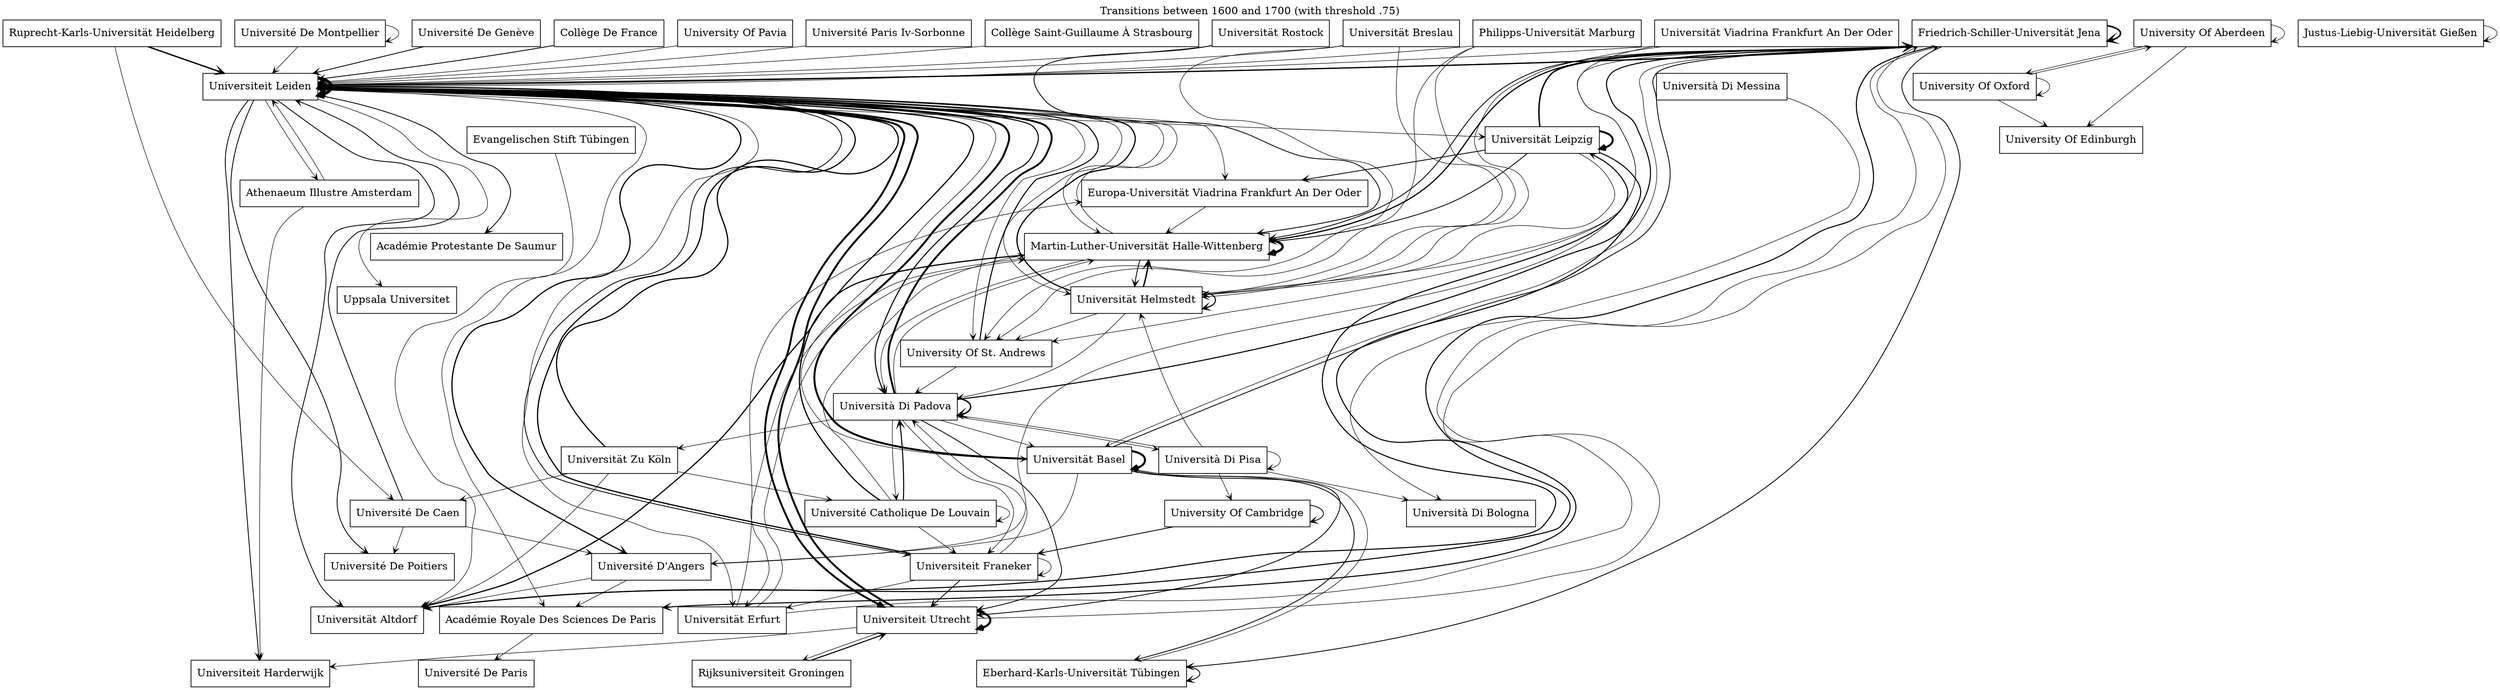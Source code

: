 digraph transition {
 node[shape="rectangle"];
 edge[arrowhead="vee", arrowsize=0.8, weight=0.1]; 
 labelloc="t"; 
 label="Transitions between 1600 and 1700 (with threshold .75)"; 
   "Friedrich-Schiller-Universität Jena" -> "Universität Altdorf" [penwidth = "1.4"];
   "Friedrich-Schiller-Universität Jena" -> "Universiteit Leiden" [penwidth = ".7"];
   "Universität Leipzig" -> "Universität Leipzig" [penwidth = "2.6"];
   "Universität Basel" -> "Universität Basel" [penwidth = "2.8"];
   "Universität Leipzig" -> "Friedrich-Schiller-Universität Jena" [penwidth = "1.9"];
   "Universität Leipzig" -> "Universität Altdorf" [penwidth = "1.4"];
   "Universität Leipzig" -> "Académie Royale Des Sciences De Paris" [penwidth = "1.4"];
   "Universität Leipzig" -> "Martin-Luther-Universität Halle-Wittenberg" [penwidth = "1.1"];
   "University Of Cambridge" -> "University Of Cambridge" [penwidth = "1.1"];
   "Universität Rostock" -> "Martin-Luther-Universität Halle-Wittenberg" [penwidth = "1.1"];
   "Eberhard-Karls-Universität Tübingen" -> "Eberhard-Karls-Universität Tübingen" [penwidth = "1.1"];
   "Universiteit Utrecht" -> "Universiteit Harderwijk" [penwidth = ".7"];
   "Universiteit Utrecht" -> "Universiteit Leiden" [penwidth = "2.6"];
   "Universiteit Leiden" -> "Universiteit Harderwijk" [penwidth = "1.1"];
   "Universiteit Leiden" -> "Universiteit Leiden" [penwidth = "4.0"];
   "Universität Basel" -> "Universiteit Utrecht" [penwidth = "1.1"];
   "Universität Basel" -> "Universiteit Leiden" [penwidth = "2.6"];
   "Universität Basel" -> "Université D'Angers" [penwidth = ".7"];
   "Universität Basel" -> "Friedrich-Schiller-Universität Jena" [penwidth = "1.1"];
   "Universiteit Leiden" -> "Universiteit Utrecht" [penwidth = "2.6"];
   "Universiteit Leiden" -> "Université D'Angers" [penwidth = "1.6"];
   "Universiteit Leiden" -> "Friedrich-Schiller-Universität Jena" [penwidth = "1.6"];
   "Académie Royale Des Sciences De Paris" -> "Université De Paris" [penwidth = ".7"];
   "Université De Montpellier" -> "Universiteit Leiden" [penwidth = ".7"];
   "Rijksuniversiteit Groningen" -> "Universiteit Utrecht" [penwidth = "1.4"];
   "Universiteit Utrecht" -> "Universiteit Utrecht" [penwidth = "2.8"];
   "University Of St. Andrews" -> "Universiteit Leiden" [penwidth = "1.4"];
   "University Of St. Andrews" -> "Università Di Padova" [penwidth = ".7"];
   "Universiteit Leiden" -> "Università Di Padova" [penwidth = "1.4"];
   "Universität Helmstedt" -> "Universiteit Leiden" [penwidth = "1.6"];
   "Universität Helmstedt" -> "Università Di Padova" [penwidth = ".7"];
   "Universiteit Franeker" -> "Universiteit Leiden" [penwidth = "1.6"];
   "Universiteit Franeker" -> "Universiteit Utrecht" [penwidth = "1.1"];
   "Universiteit Franeker" -> "Università Di Padova" [penwidth = ".7"];
   "Università Di Padova" -> "Universiteit Leiden" [penwidth = "2.5"];
   "Università Di Padova" -> "Universiteit Utrecht" [penwidth = "1.1"];
   "Università Di Padova" -> "Università Di Padova" [penwidth = "1.9"];
   "Universiteit Utrecht" -> "Friedrich-Schiller-Universität Jena" [penwidth = ".7"];
   "Athenaeum Illustre Amsterdam" -> "Universiteit Harderwijk" [penwidth = ".7"];
   "Athenaeum Illustre Amsterdam" -> "Universiteit Leiden" [penwidth = ".7"];
   "Université De Genève" -> "Universiteit Leiden" [penwidth = "1.1"];
   "Ruprecht-Karls-Universität Heidelberg" -> "Universiteit Leiden" [penwidth = "1.8"];
   "Universiteit Leiden" -> "Athenaeum Illustre Amsterdam" [penwidth = ".7"];
   "University Of Aberdeen" -> "University Of Aberdeen" [penwidth = ".7"];
   "University Of Aberdeen" -> "University Of Oxford" [penwidth = ".7"];
   "University Of Aberdeen" -> "University Of Edinburgh" [penwidth = ".7"];
   "University Of Oxford" -> "University Of Aberdeen" [penwidth = ".7"];
   "University Of Oxford" -> "University Of Oxford" [penwidth = ".7"];
   "University Of Oxford" -> "University Of Edinburgh" [penwidth = ".7"];
   "Universität Zu Köln" -> "Universiteit Leiden" [penwidth = "1.6"];
   "Universität Zu Köln" -> "Université Catholique De Louvain" [penwidth = ".7"];
   "Université Catholique De Louvain" -> "Universiteit Leiden" [penwidth = "1.6"];
   "Université Catholique De Louvain" -> "Université Catholique De Louvain" [penwidth = ".7"];
   "Friedrich-Schiller-Universität Jena" -> "Eberhard-Karls-Universität Tübingen" [penwidth = "1.1"];
   "Universität Basel" -> "Eberhard-Karls-Universität Tübingen" [penwidth = "1.1"];
   "Università Di Padova" -> "Universiteit Franeker" [penwidth = ".7"];
   "Università Di Padova" -> "Martin-Luther-Universität Halle-Wittenberg" [penwidth = ".7"];
   "Université Catholique De Louvain" -> "Universiteit Franeker" [penwidth = ".7"];
   "Université Catholique De Louvain" -> "Università Di Padova" [penwidth = "1.4"];
   "Université Catholique De Louvain" -> "Martin-Luther-Universität Halle-Wittenberg" [penwidth = ".7"];
   "Universiteit Leiden" -> "Universität Basel" [penwidth = ".7"];
   "Università Di Padova" -> "Universität Basel" [penwidth = ".7"];
   "Università Di Padova" -> "Université Catholique De Louvain" [penwidth = ".7"];
   "Collège De France" -> "Universiteit Leiden" [penwidth = "1.1"];
   "University Of Pavia" -> "Universiteit Leiden" [penwidth = ".7"];
   "Friedrich-Schiller-Universität Jena" -> "Friedrich-Schiller-Universität Jena" [penwidth = "2.1"];
   "Università Di Padova" -> "Friedrich-Schiller-Universität Jena" [penwidth = "1.4"];
   "Martin-Luther-Universität Halle-Wittenberg" -> "Friedrich-Schiller-Universität Jena" [penwidth = "1.6"];
   "Martin-Luther-Universität Halle-Wittenberg" -> "Universiteit Leiden" [penwidth = ".7"];
   "Universiteit Leiden" -> "Universiteit Franeker" [penwidth = "1.1"];
   "Universität Zu Köln" -> "Université De Caen" [penwidth = ".7"];
   "Ruprecht-Karls-Universität Heidelberg" -> "Université De Caen" [penwidth = ".7"];
   "Universiteit Leiden" -> "Université De Poitiers" [penwidth = "1.1"];
   "Université De Caen" -> "Universiteit Leiden" [penwidth = "1.1"];
   "Université De Caen" -> "Université De Poitiers" [penwidth = ".7"];
   "Université De Caen" -> "Université D'Angers" [penwidth = ".7"];
   "Universität Rostock" -> "Universiteit Leiden" [penwidth = ".7"];
   "Universiteit Leiden" -> "Universität Erfurt" [penwidth = ".7"];
   "Université Paris Iv-Sorbonne" -> "Universiteit Leiden" [penwidth = ".7"];
   "Universiteit Leiden" -> "Académie Protestante De Saumur" [penwidth = "1.1"];
   "Universiteit Leiden" -> "Universität Leipzig" [penwidth = ".7"];
   "Universiteit Leiden" -> "Universität Altdorf" [penwidth = "1.1"];
   "Universiteit Leiden" -> "Académie Royale Des Sciences De Paris" [penwidth = ".7"];
   "Université D'Angers" -> "Universität Leipzig" [penwidth = ".7"];
   "Université D'Angers" -> "Universität Altdorf" [penwidth = ".7"];
   "Université D'Angers" -> "Académie Royale Des Sciences De Paris" [penwidth = ".7"];
   "Friedrich-Schiller-Universität Jena" -> "Martin-Luther-Universität Halle-Wittenberg" [penwidth = "1.1"];
   "Martin-Luther-Universität Halle-Wittenberg" -> "Martin-Luther-Universität Halle-Wittenberg" [penwidth = "3.1"];
   "Martin-Luther-Universität Halle-Wittenberg" -> "Università Di Padova" [penwidth = ".7"];
   "Universiteit Leiden" -> "University Of St. Andrews" [penwidth = ".7"];
   "Universiteit Leiden" -> "Universität Helmstedt" [penwidth = ".7"];
   "Philipps-Universität Marburg" -> "Universiteit Leiden" [penwidth = ".7"];
   "Philipps-Universität Marburg" -> "University Of St. Andrews" [penwidth = ".7"];
   "Philipps-Universität Marburg" -> "Universität Helmstedt" [penwidth = ".7"];
   "Martin-Luther-Universität Halle-Wittenberg" -> "Universität Altdorf" [penwidth = "1.6"];
   "Evangelischen Stift Tübingen" -> "Universität Altdorf" [penwidth = ".7"];
   "Justus-Liebig-Universität Gießen" -> "Justus-Liebig-Universität Gießen" [penwidth = ".7"];
   "Martin-Luther-Universität Halle-Wittenberg" -> "Universität Helmstedt" [penwidth = "1.1"];
   "Universität Helmstedt" -> "Friedrich-Schiller-Universität Jena" [penwidth = ".7"];
   "Universität Helmstedt" -> "Martin-Luther-Universität Halle-Wittenberg" [penwidth = "1.8"];
   "Europa-Universität Viadrina Frankfurt An Der Oder" -> "Martin-Luther-Universität Halle-Wittenberg" [penwidth = ".7"];
   "Universität Helmstedt" -> "Universität Helmstedt" [penwidth = "1.4"];
   "Universität Leipzig" -> "Universität Helmstedt" [penwidth = ".7"];
   "Università Di Pisa" -> "Universität Helmstedt" [penwidth = ".7"];
   "Universität Viadrina Frankfurt An Der Oder" -> "Universiteit Leiden" [penwidth = ".7"];
   "Universität Viadrina Frankfurt An Der Oder" -> "University Of St. Andrews" [penwidth = ".7"];
   "Universität Viadrina Frankfurt An Der Oder" -> "Universität Helmstedt" [penwidth = ".7"];
   "Universität Breslau" -> "Universiteit Leiden" [penwidth = ".7"];
   "Universität Breslau" -> "University Of St. Andrews" [penwidth = ".7"];
   "Universität Breslau" -> "Universität Helmstedt" [penwidth = ".7"];
   "Universität Helmstedt" -> "University Of St. Andrews" [penwidth = ".7"];
   "Universität Zu Köln" -> "Universität Altdorf" [penwidth = ".7"];
   "Università Di Padova" -> "Universität Zu Köln" [penwidth = ".7"];
   "Friedrich-Schiller-Universität Jena" -> "Universität Basel" [penwidth = ".7"];
   "Universität Erfurt" -> "Friedrich-Schiller-Universität Jena" [penwidth = ".7"];
   "Martin-Luther-Universität Halle-Wittenberg" -> "Universität Erfurt" [penwidth = ".7"];
   "Universiteit Franeker" -> "Universiteit Franeker" [penwidth = ".7"];
   "University Of Cambridge" -> "Universiteit Franeker" [penwidth = "1.1"];
   "Collège Saint-Guillaume À Strasbourg" -> "Universiteit Leiden" [penwidth = ".7"];
   "Università Di Pisa" -> "University Of Cambridge" [penwidth = ".7"];
   "Università Di Pisa" -> "Università Di Pisa" [penwidth = ".7"];
   "Università Di Pisa" -> "Università Di Padova" [penwidth = ".7"];
   "Università Di Padova" -> "Università Di Pisa" [penwidth = ".7"];
   "Universität Leipzig" -> "Europa-Universität Viadrina Frankfurt An Der Oder" [penwidth = "1.1"];
   "Eberhard-Karls-Universität Tübingen" -> "Universität Basel" [penwidth = ".7"];
   "Universiteit Utrecht" -> "Rijksuniversiteit Groningen" [penwidth = ".7"];
   "Universiteit Leiden" -> "Uppsala Universitet" [penwidth = ".7"];
   "Università Di Messina" -> "Università Di Bologna" [penwidth = ".7"];
   "Universiteit Franeker" -> "Universität Erfurt" [penwidth = ".7"];
   "Universität Erfurt" -> "Martin-Luther-Universität Halle-Wittenberg" [penwidth = ".7"];
   "Universität Erfurt" -> "Europa-Universität Viadrina Frankfurt An Der Oder" [penwidth = ".7"];
   "Universiteit Leiden" -> "Martin-Luther-Universität Halle-Wittenberg" [penwidth = ".7"];
   "Universiteit Leiden" -> "Europa-Universität Viadrina Frankfurt An Der Oder" [penwidth = ".7"];
   "Università Di Pisa" -> "Università Di Bologna" [penwidth = ".7"];
   "Université De Montpellier" -> "Université De Montpellier" [penwidth = ".7"];
 }
